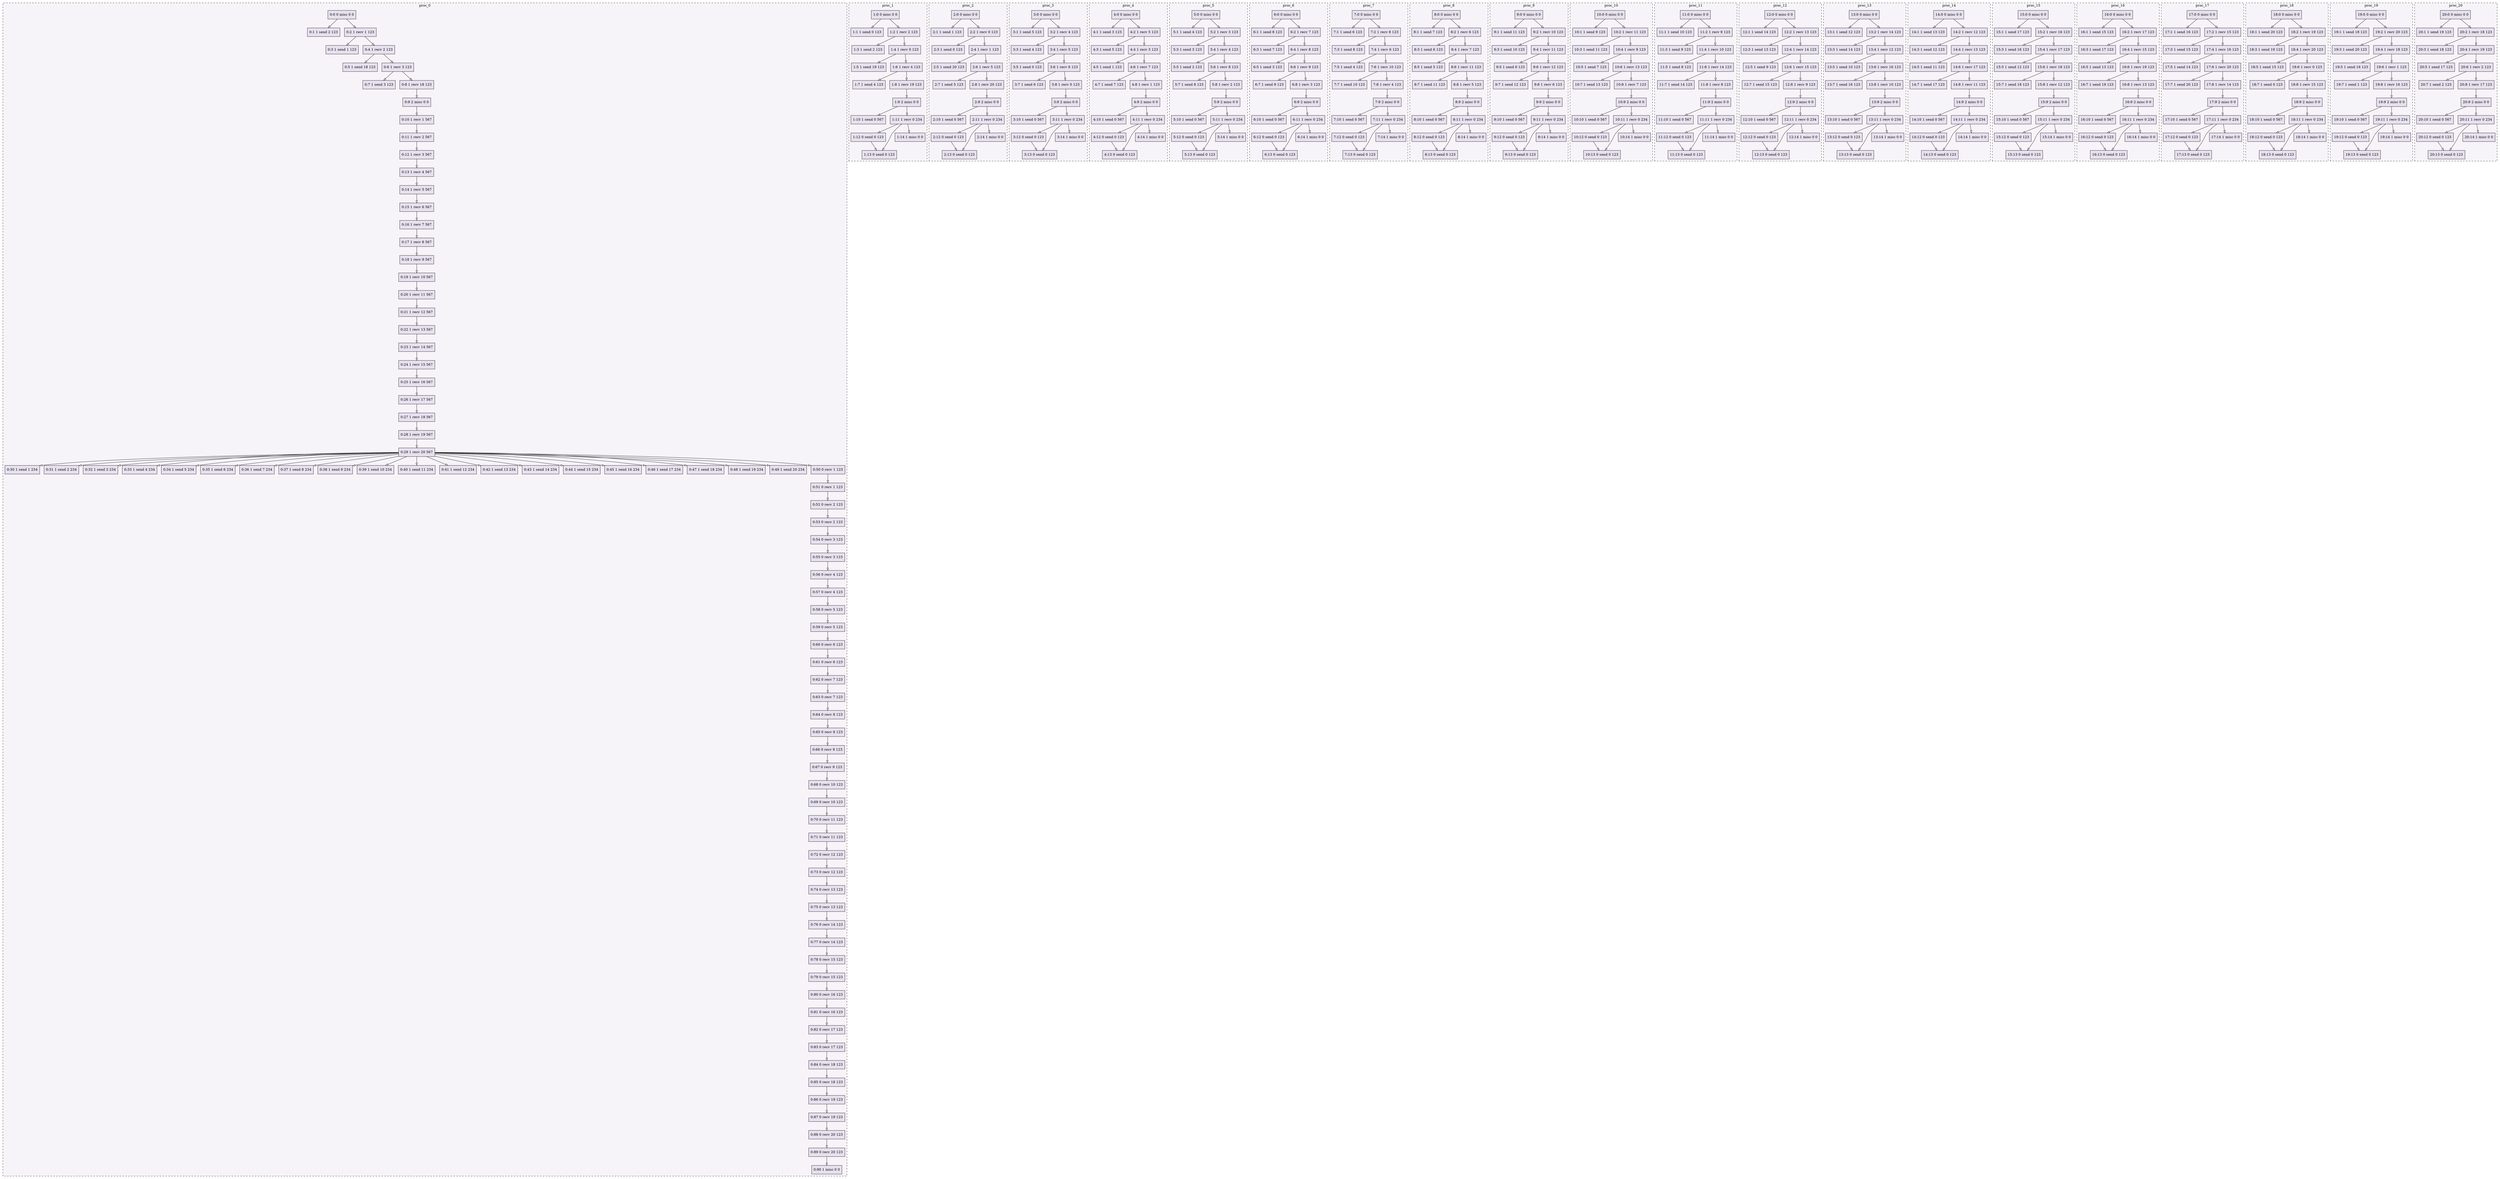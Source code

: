 digraph{node[shape=record style=filled colorscheme=purd9 fillcolor=2];subgraph cluster0{style=dashed;colorscheme=purd9;bgcolor=1;edge[arrowhead=empty];label=proc_0;0[label="0:0 0 misc 0 0"];1[label="0:1 1 send 2 123"];2[label="0:2 1 recv 1 123"];3[label="0:3 1 send 1 123"];4[label="0:4 1 recv 2 123"];5[label="0:5 1 send 18 123"];6[label="0:6 1 recv 3 123"];7[label="0:7 1 send 3 123"];8[label="0:8 1 recv 18 123"];9[label="0:9 2 misc 0 0"];10[label="0:10 1 recv 1 567"];11[label="0:11 1 recv 2 567"];12[label="0:12 1 recv 3 567"];13[label="0:13 1 recv 4 567"];14[label="0:14 1 recv 5 567"];15[label="0:15 1 recv 6 567"];16[label="0:16 1 recv 7 567"];17[label="0:17 1 recv 8 567"];18[label="0:18 1 recv 9 567"];19[label="0:19 1 recv 10 567"];20[label="0:20 1 recv 11 567"];21[label="0:21 1 recv 12 567"];22[label="0:22 1 recv 13 567"];23[label="0:23 1 recv 14 567"];24[label="0:24 1 recv 15 567"];25[label="0:25 1 recv 16 567"];26[label="0:26 1 recv 17 567"];27[label="0:27 1 recv 18 567"];28[label="0:28 1 recv 19 567"];29[label="0:29 1 recv 20 567"];30[label="0:30 1 send 1 234"];31[label="0:31 1 send 2 234"];32[label="0:32 1 send 3 234"];33[label="0:33 1 send 4 234"];34[label="0:34 1 send 5 234"];35[label="0:35 1 send 6 234"];36[label="0:36 1 send 7 234"];37[label="0:37 1 send 8 234"];38[label="0:38 1 send 9 234"];39[label="0:39 1 send 10 234"];40[label="0:40 1 send 11 234"];41[label="0:41 1 send 12 234"];42[label="0:42 1 send 13 234"];43[label="0:43 1 send 14 234"];44[label="0:44 1 send 15 234"];45[label="0:45 1 send 16 234"];46[label="0:46 1 send 17 234"];47[label="0:47 1 send 18 234"];48[label="0:48 1 send 19 234"];49[label="0:49 1 send 20 234"];50[label="0:50 0 recv 1 123"];51[label="0:51 0 recv 1 123"];52[label="0:52 0 recv 2 123"];53[label="0:53 0 recv 2 123"];54[label="0:54 0 recv 3 123"];55[label="0:55 0 recv 3 123"];56[label="0:56 0 recv 4 123"];57[label="0:57 0 recv 4 123"];58[label="0:58 0 recv 5 123"];59[label="0:59 0 recv 5 123"];60[label="0:60 0 recv 6 123"];61[label="0:61 0 recv 6 123"];62[label="0:62 0 recv 7 123"];63[label="0:63 0 recv 7 123"];64[label="0:64 0 recv 8 123"];65[label="0:65 0 recv 8 123"];66[label="0:66 0 recv 9 123"];67[label="0:67 0 recv 9 123"];68[label="0:68 0 recv 10 123"];69[label="0:69 0 recv 10 123"];70[label="0:70 0 recv 11 123"];71[label="0:71 0 recv 11 123"];72[label="0:72 0 recv 12 123"];73[label="0:73 0 recv 12 123"];74[label="0:74 0 recv 13 123"];75[label="0:75 0 recv 13 123"];76[label="0:76 0 recv 14 123"];77[label="0:77 0 recv 14 123"];78[label="0:78 0 recv 15 123"];79[label="0:79 0 recv 15 123"];80[label="0:80 0 recv 16 123"];81[label="0:81 0 recv 16 123"];82[label="0:82 0 recv 17 123"];83[label="0:83 0 recv 17 123"];84[label="0:84 0 recv 18 123"];85[label="0:85 0 recv 18 123"];86[label="0:86 0 recv 19 123"];87[label="0:87 0 recv 19 123"];88[label="0:88 0 recv 20 123"];89[label="0:89 0 recv 20 123"];90[label="0:90 1 misc 0 0"];0->1;0->2;2->3;2->4;4->5;4->6;6->7;6->8;8->9;9->10;10->11;11->12;12->13;13->14;14->15;15->16;16->17;17->18;18->19;19->20;20->21;21->22;22->23;23->24;24->25;25->26;26->27;27->28;28->29;29->30;29->31;29->32;29->33;29->34;29->35;29->36;29->37;29->38;29->39;29->40;29->41;29->42;29->43;29->44;29->45;29->46;29->47;29->48;29->49;29->50;50->51;51->52;52->53;53->54;54->55;55->56;56->57;57->58;58->59;59->60;60->61;61->62;62->63;63->64;64->65;65->66;66->67;67->68;68->69;69->70;70->71;71->72;72->73;73->74;74->75;75->76;76->77;77->78;78->79;79->80;80->81;81->82;82->83;83->84;84->85;85->86;86->87;87->88;88->89;89->90;}subgraph cluster1{style=dashed;colorscheme=purd9;bgcolor=1;edge[arrowhead=empty];label=proc_1;91[label="1:0 0 misc 0 0"];92[label="1:1 1 send 0 123"];93[label="1:2 1 recv 2 123"];94[label="1:3 1 send 2 123"];95[label="1:4 1 recv 0 123"];96[label="1:5 1 send 19 123"];97[label="1:6 1 recv 4 123"];98[label="1:7 1 send 4 123"];99[label="1:8 1 recv 19 123"];100[label="1:9 2 misc 0 0"];101[label="1:10 1 send 0 567"];102[label="1:11 1 recv 0 234"];103[label="1:12 0 send 0 123"];104[label="1:13 0 send 0 123"];105[label="1:14 1 misc 0 0"];91->92;91->93;93->94;93->95;95->96;95->97;97->98;97->99;99->100;100->101;100->102;102->103;103->104;102->104;102->105;}subgraph cluster2{style=dashed;colorscheme=purd9;bgcolor=1;edge[arrowhead=empty];label=proc_2;106[label="2:0 0 misc 0 0"];107[label="2:1 1 send 1 123"];108[label="2:2 1 recv 0 123"];109[label="2:3 1 send 0 123"];110[label="2:4 1 recv 1 123"];111[label="2:5 1 send 20 123"];112[label="2:6 1 recv 5 123"];113[label="2:7 1 send 5 123"];114[label="2:8 1 recv 20 123"];115[label="2:9 2 misc 0 0"];116[label="2:10 1 send 0 567"];117[label="2:11 1 recv 0 234"];118[label="2:12 0 send 0 123"];119[label="2:13 0 send 0 123"];120[label="2:14 1 misc 0 0"];106->107;106->108;108->109;108->110;110->111;110->112;112->113;112->114;114->115;115->116;115->117;117->118;118->119;117->119;117->120;}subgraph cluster3{style=dashed;colorscheme=purd9;bgcolor=1;edge[arrowhead=empty];label=proc_3;121[label="3:0 0 misc 0 0"];122[label="3:1 1 send 5 123"];123[label="3:2 1 recv 4 123"];124[label="3:3 1 send 4 123"];125[label="3:4 1 recv 5 123"];126[label="3:5 1 send 0 123"];127[label="3:6 1 recv 6 123"];128[label="3:7 1 send 6 123"];129[label="3:8 1 recv 0 123"];130[label="3:9 2 misc 0 0"];131[label="3:10 1 send 0 567"];132[label="3:11 1 recv 0 234"];133[label="3:12 0 send 0 123"];134[label="3:13 0 send 0 123"];135[label="3:14 1 misc 0 0"];121->122;121->123;123->124;123->125;125->126;125->127;127->128;127->129;129->130;130->131;130->132;132->133;133->134;132->134;132->135;}subgraph cluster4{style=dashed;colorscheme=purd9;bgcolor=1;edge[arrowhead=empty];label=proc_4;136[label="4:0 0 misc 0 0"];137[label="4:1 1 send 3 123"];138[label="4:2 1 recv 5 123"];139[label="4:3 1 send 5 123"];140[label="4:4 1 recv 3 123"];141[label="4:5 1 send 1 123"];142[label="4:6 1 recv 7 123"];143[label="4:7 1 send 7 123"];144[label="4:8 1 recv 1 123"];145[label="4:9 2 misc 0 0"];146[label="4:10 1 send 0 567"];147[label="4:11 1 recv 0 234"];148[label="4:12 0 send 0 123"];149[label="4:13 0 send 0 123"];150[label="4:14 1 misc 0 0"];136->137;136->138;138->139;138->140;140->141;140->142;142->143;142->144;144->145;145->146;145->147;147->148;148->149;147->149;147->150;}subgraph cluster5{style=dashed;colorscheme=purd9;bgcolor=1;edge[arrowhead=empty];label=proc_5;151[label="5:0 0 misc 0 0"];152[label="5:1 1 send 4 123"];153[label="5:2 1 recv 3 123"];154[label="5:3 1 send 3 123"];155[label="5:4 1 recv 4 123"];156[label="5:5 1 send 2 123"];157[label="5:6 1 recv 8 123"];158[label="5:7 1 send 8 123"];159[label="5:8 1 recv 2 123"];160[label="5:9 2 misc 0 0"];161[label="5:10 1 send 0 567"];162[label="5:11 1 recv 0 234"];163[label="5:12 0 send 0 123"];164[label="5:13 0 send 0 123"];165[label="5:14 1 misc 0 0"];151->152;151->153;153->154;153->155;155->156;155->157;157->158;157->159;159->160;160->161;160->162;162->163;163->164;162->164;162->165;}subgraph cluster6{style=dashed;colorscheme=purd9;bgcolor=1;edge[arrowhead=empty];label=proc_6;166[label="6:0 0 misc 0 0"];167[label="6:1 1 send 8 123"];168[label="6:2 1 recv 7 123"];169[label="6:3 1 send 7 123"];170[label="6:4 1 recv 8 123"];171[label="6:5 1 send 3 123"];172[label="6:6 1 recv 9 123"];173[label="6:7 1 send 9 123"];174[label="6:8 1 recv 3 123"];175[label="6:9 2 misc 0 0"];176[label="6:10 1 send 0 567"];177[label="6:11 1 recv 0 234"];178[label="6:12 0 send 0 123"];179[label="6:13 0 send 0 123"];180[label="6:14 1 misc 0 0"];166->167;166->168;168->169;168->170;170->171;170->172;172->173;172->174;174->175;175->176;175->177;177->178;178->179;177->179;177->180;}subgraph cluster7{style=dashed;colorscheme=purd9;bgcolor=1;edge[arrowhead=empty];label=proc_7;181[label="7:0 0 misc 0 0"];182[label="7:1 1 send 6 123"];183[label="7:2 1 recv 8 123"];184[label="7:3 1 send 8 123"];185[label="7:4 1 recv 6 123"];186[label="7:5 1 send 4 123"];187[label="7:6 1 recv 10 123"];188[label="7:7 1 send 10 123"];189[label="7:8 1 recv 4 123"];190[label="7:9 2 misc 0 0"];191[label="7:10 1 send 0 567"];192[label="7:11 1 recv 0 234"];193[label="7:12 0 send 0 123"];194[label="7:13 0 send 0 123"];195[label="7:14 1 misc 0 0"];181->182;181->183;183->184;183->185;185->186;185->187;187->188;187->189;189->190;190->191;190->192;192->193;193->194;192->194;192->195;}subgraph cluster8{style=dashed;colorscheme=purd9;bgcolor=1;edge[arrowhead=empty];label=proc_8;196[label="8:0 0 misc 0 0"];197[label="8:1 1 send 7 123"];198[label="8:2 1 recv 6 123"];199[label="8:3 1 send 6 123"];200[label="8:4 1 recv 7 123"];201[label="8:5 1 send 5 123"];202[label="8:6 1 recv 11 123"];203[label="8:7 1 send 11 123"];204[label="8:8 1 recv 5 123"];205[label="8:9 2 misc 0 0"];206[label="8:10 1 send 0 567"];207[label="8:11 1 recv 0 234"];208[label="8:12 0 send 0 123"];209[label="8:13 0 send 0 123"];210[label="8:14 1 misc 0 0"];196->197;196->198;198->199;198->200;200->201;200->202;202->203;202->204;204->205;205->206;205->207;207->208;208->209;207->209;207->210;}subgraph cluster9{style=dashed;colorscheme=purd9;bgcolor=1;edge[arrowhead=empty];label=proc_9;211[label="9:0 0 misc 0 0"];212[label="9:1 1 send 11 123"];213[label="9:2 1 recv 10 123"];214[label="9:3 1 send 10 123"];215[label="9:4 1 recv 11 123"];216[label="9:5 1 send 6 123"];217[label="9:6 1 recv 12 123"];218[label="9:7 1 send 12 123"];219[label="9:8 1 recv 6 123"];220[label="9:9 2 misc 0 0"];221[label="9:10 1 send 0 567"];222[label="9:11 1 recv 0 234"];223[label="9:12 0 send 0 123"];224[label="9:13 0 send 0 123"];225[label="9:14 1 misc 0 0"];211->212;211->213;213->214;213->215;215->216;215->217;217->218;217->219;219->220;220->221;220->222;222->223;223->224;222->224;222->225;}subgraph cluster10{style=dashed;colorscheme=purd9;bgcolor=1;edge[arrowhead=empty];label=proc_10;226[label="10:0 0 misc 0 0"];227[label="10:1 1 send 9 123"];228[label="10:2 1 recv 11 123"];229[label="10:3 1 send 11 123"];230[label="10:4 1 recv 9 123"];231[label="10:5 1 send 7 123"];232[label="10:6 1 recv 13 123"];233[label="10:7 1 send 13 123"];234[label="10:8 1 recv 7 123"];235[label="10:9 2 misc 0 0"];236[label="10:10 1 send 0 567"];237[label="10:11 1 recv 0 234"];238[label="10:12 0 send 0 123"];239[label="10:13 0 send 0 123"];240[label="10:14 1 misc 0 0"];226->227;226->228;228->229;228->230;230->231;230->232;232->233;232->234;234->235;235->236;235->237;237->238;238->239;237->239;237->240;}subgraph cluster11{style=dashed;colorscheme=purd9;bgcolor=1;edge[arrowhead=empty];label=proc_11;241[label="11:0 0 misc 0 0"];242[label="11:1 1 send 10 123"];243[label="11:2 1 recv 9 123"];244[label="11:3 1 send 9 123"];245[label="11:4 1 recv 10 123"];246[label="11:5 1 send 8 123"];247[label="11:6 1 recv 14 123"];248[label="11:7 1 send 14 123"];249[label="11:8 1 recv 8 123"];250[label="11:9 2 misc 0 0"];251[label="11:10 1 send 0 567"];252[label="11:11 1 recv 0 234"];253[label="11:12 0 send 0 123"];254[label="11:13 0 send 0 123"];255[label="11:14 1 misc 0 0"];241->242;241->243;243->244;243->245;245->246;245->247;247->248;247->249;249->250;250->251;250->252;252->253;253->254;252->254;252->255;}subgraph cluster12{style=dashed;colorscheme=purd9;bgcolor=1;edge[arrowhead=empty];label=proc_12;256[label="12:0 0 misc 0 0"];257[label="12:1 1 send 14 123"];258[label="12:2 1 recv 13 123"];259[label="12:3 1 send 13 123"];260[label="12:4 1 recv 14 123"];261[label="12:5 1 send 9 123"];262[label="12:6 1 recv 15 123"];263[label="12:7 1 send 15 123"];264[label="12:8 1 recv 9 123"];265[label="12:9 2 misc 0 0"];266[label="12:10 1 send 0 567"];267[label="12:11 1 recv 0 234"];268[label="12:12 0 send 0 123"];269[label="12:13 0 send 0 123"];270[label="12:14 1 misc 0 0"];256->257;256->258;258->259;258->260;260->261;260->262;262->263;262->264;264->265;265->266;265->267;267->268;268->269;267->269;267->270;}subgraph cluster13{style=dashed;colorscheme=purd9;bgcolor=1;edge[arrowhead=empty];label=proc_13;271[label="13:0 0 misc 0 0"];272[label="13:1 1 send 12 123"];273[label="13:2 1 recv 14 123"];274[label="13:3 1 send 14 123"];275[label="13:4 1 recv 12 123"];276[label="13:5 1 send 10 123"];277[label="13:6 1 recv 16 123"];278[label="13:7 1 send 16 123"];279[label="13:8 1 recv 10 123"];280[label="13:9 2 misc 0 0"];281[label="13:10 1 send 0 567"];282[label="13:11 1 recv 0 234"];283[label="13:12 0 send 0 123"];284[label="13:13 0 send 0 123"];285[label="13:14 1 misc 0 0"];271->272;271->273;273->274;273->275;275->276;275->277;277->278;277->279;279->280;280->281;280->282;282->283;283->284;282->284;282->285;}subgraph cluster14{style=dashed;colorscheme=purd9;bgcolor=1;edge[arrowhead=empty];label=proc_14;286[label="14:0 0 misc 0 0"];287[label="14:1 1 send 13 123"];288[label="14:2 1 recv 12 123"];289[label="14:3 1 send 12 123"];290[label="14:4 1 recv 13 123"];291[label="14:5 1 send 11 123"];292[label="14:6 1 recv 17 123"];293[label="14:7 1 send 17 123"];294[label="14:8 1 recv 11 123"];295[label="14:9 2 misc 0 0"];296[label="14:10 1 send 0 567"];297[label="14:11 1 recv 0 234"];298[label="14:12 0 send 0 123"];299[label="14:13 0 send 0 123"];300[label="14:14 1 misc 0 0"];286->287;286->288;288->289;288->290;290->291;290->292;292->293;292->294;294->295;295->296;295->297;297->298;298->299;297->299;297->300;}subgraph cluster15{style=dashed;colorscheme=purd9;bgcolor=1;edge[arrowhead=empty];label=proc_15;301[label="15:0 0 misc 0 0"];302[label="15:1 1 send 17 123"];303[label="15:2 1 recv 16 123"];304[label="15:3 1 send 16 123"];305[label="15:4 1 recv 17 123"];306[label="15:5 1 send 12 123"];307[label="15:6 1 recv 18 123"];308[label="15:7 1 send 18 123"];309[label="15:8 1 recv 12 123"];310[label="15:9 2 misc 0 0"];311[label="15:10 1 send 0 567"];312[label="15:11 1 recv 0 234"];313[label="15:12 0 send 0 123"];314[label="15:13 0 send 0 123"];315[label="15:14 1 misc 0 0"];301->302;301->303;303->304;303->305;305->306;305->307;307->308;307->309;309->310;310->311;310->312;312->313;313->314;312->314;312->315;}subgraph cluster16{style=dashed;colorscheme=purd9;bgcolor=1;edge[arrowhead=empty];label=proc_16;316[label="16:0 0 misc 0 0"];317[label="16:1 1 send 15 123"];318[label="16:2 1 recv 17 123"];319[label="16:3 1 send 17 123"];320[label="16:4 1 recv 15 123"];321[label="16:5 1 send 13 123"];322[label="16:6 1 recv 19 123"];323[label="16:7 1 send 19 123"];324[label="16:8 1 recv 13 123"];325[label="16:9 2 misc 0 0"];326[label="16:10 1 send 0 567"];327[label="16:11 1 recv 0 234"];328[label="16:12 0 send 0 123"];329[label="16:13 0 send 0 123"];330[label="16:14 1 misc 0 0"];316->317;316->318;318->319;318->320;320->321;320->322;322->323;322->324;324->325;325->326;325->327;327->328;328->329;327->329;327->330;}subgraph cluster17{style=dashed;colorscheme=purd9;bgcolor=1;edge[arrowhead=empty];label=proc_17;331[label="17:0 0 misc 0 0"];332[label="17:1 1 send 16 123"];333[label="17:2 1 recv 15 123"];334[label="17:3 1 send 15 123"];335[label="17:4 1 recv 16 123"];336[label="17:5 1 send 14 123"];337[label="17:6 1 recv 20 123"];338[label="17:7 1 send 20 123"];339[label="17:8 1 recv 14 123"];340[label="17:9 2 misc 0 0"];341[label="17:10 1 send 0 567"];342[label="17:11 1 recv 0 234"];343[label="17:12 0 send 0 123"];344[label="17:13 0 send 0 123"];345[label="17:14 1 misc 0 0"];331->332;331->333;333->334;333->335;335->336;335->337;337->338;337->339;339->340;340->341;340->342;342->343;343->344;342->344;342->345;}subgraph cluster18{style=dashed;colorscheme=purd9;bgcolor=1;edge[arrowhead=empty];label=proc_18;346[label="18:0 0 misc 0 0"];347[label="18:1 1 send 20 123"];348[label="18:2 1 recv 19 123"];349[label="18:3 1 send 19 123"];350[label="18:4 1 recv 20 123"];351[label="18:5 1 send 15 123"];352[label="18:6 1 recv 0 123"];353[label="18:7 1 send 0 123"];354[label="18:8 1 recv 15 123"];355[label="18:9 2 misc 0 0"];356[label="18:10 1 send 0 567"];357[label="18:11 1 recv 0 234"];358[label="18:12 0 send 0 123"];359[label="18:13 0 send 0 123"];360[label="18:14 1 misc 0 0"];346->347;346->348;348->349;348->350;350->351;350->352;352->353;352->354;354->355;355->356;355->357;357->358;358->359;357->359;357->360;}subgraph cluster19{style=dashed;colorscheme=purd9;bgcolor=1;edge[arrowhead=empty];label=proc_19;361[label="19:0 0 misc 0 0"];362[label="19:1 1 send 18 123"];363[label="19:2 1 recv 20 123"];364[label="19:3 1 send 20 123"];365[label="19:4 1 recv 18 123"];366[label="19:5 1 send 16 123"];367[label="19:6 1 recv 1 123"];368[label="19:7 1 send 1 123"];369[label="19:8 1 recv 16 123"];370[label="19:9 2 misc 0 0"];371[label="19:10 1 send 0 567"];372[label="19:11 1 recv 0 234"];373[label="19:12 0 send 0 123"];374[label="19:13 0 send 0 123"];375[label="19:14 1 misc 0 0"];361->362;361->363;363->364;363->365;365->366;365->367;367->368;367->369;369->370;370->371;370->372;372->373;373->374;372->374;372->375;}subgraph cluster20{style=dashed;colorscheme=purd9;bgcolor=1;edge[arrowhead=empty];label=proc_20;376[label="20:0 0 misc 0 0"];377[label="20:1 1 send 19 123"];378[label="20:2 1 recv 18 123"];379[label="20:3 1 send 18 123"];380[label="20:4 1 recv 19 123"];381[label="20:5 1 send 17 123"];382[label="20:6 1 recv 2 123"];383[label="20:7 1 send 2 123"];384[label="20:8 1 recv 17 123"];385[label="20:9 2 misc 0 0"];386[label="20:10 1 send 0 567"];387[label="20:11 1 recv 0 234"];388[label="20:12 0 send 0 123"];389[label="20:13 0 send 0 123"];390[label="20:14 1 misc 0 0"];376->377;376->378;378->379;378->380;380->381;380->382;382->383;382->384;384->385;385->386;385->387;387->388;388->389;387->389;387->390;}}